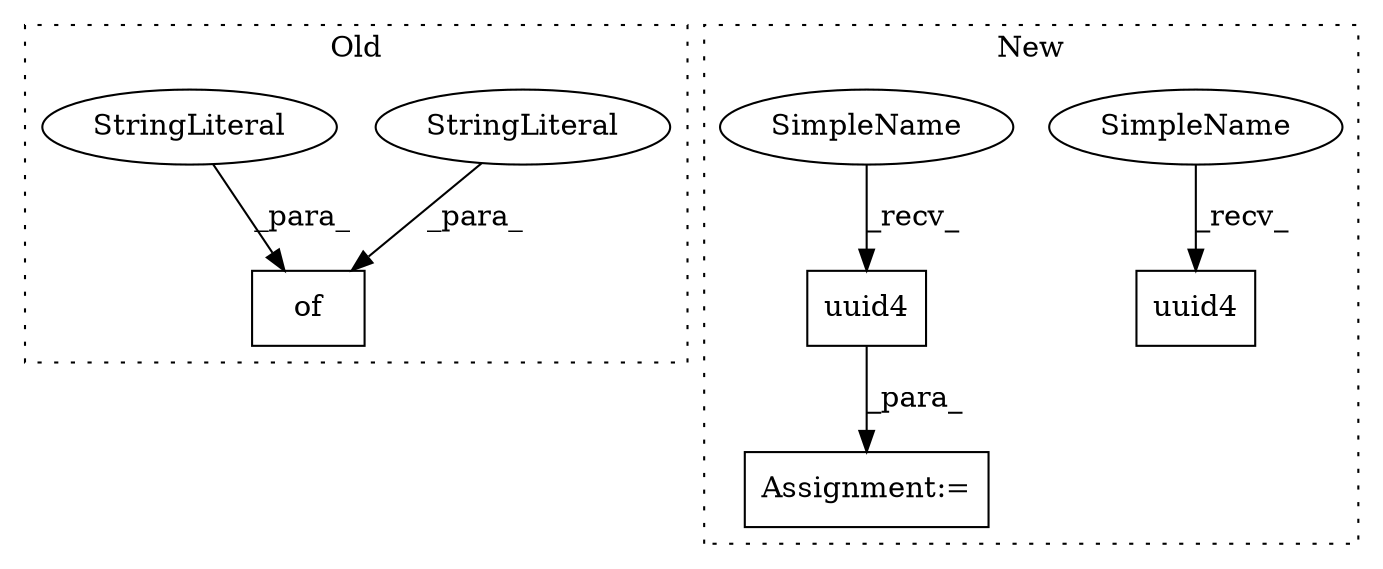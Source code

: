 digraph G {
subgraph cluster0 {
1 [label="of" a="32" s="3962,4184" l="3,1" shape="box"];
3 [label="StringLiteral" a="45" s="4131" l="6" shape="ellipse"];
4 [label="StringLiteral" a="45" s="3965" l="9" shape="ellipse"];
label = "Old";
style="dotted";
}
subgraph cluster1 {
2 [label="uuid4" a="32" s="4193" l="7" shape="box"];
5 [label="Assignment:=" a="7" s="4187" l="1" shape="box"];
6 [label="uuid4" a="32" s="4162" l="7" shape="box"];
7 [label="SimpleName" a="42" s="4157" l="4" shape="ellipse"];
8 [label="SimpleName" a="42" s="4188" l="4" shape="ellipse"];
label = "New";
style="dotted";
}
2 -> 5 [label="_para_"];
3 -> 1 [label="_para_"];
4 -> 1 [label="_para_"];
7 -> 6 [label="_recv_"];
8 -> 2 [label="_recv_"];
}
